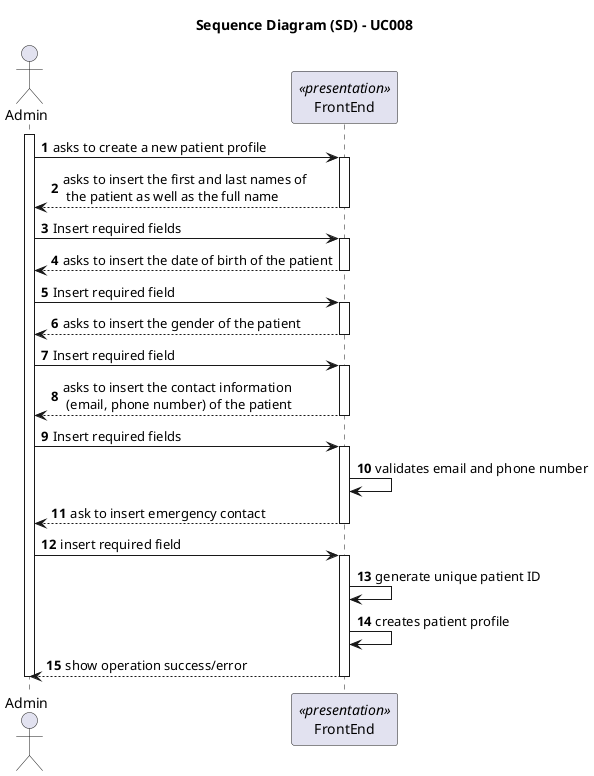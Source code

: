 

@startuml
skinparam packageStyle rectangle
skinparam shadowing false
skinparam linetype polyline
autonumber

skinparam classAttributeIconSize 0

title Sequence Diagram (SD) - UC008

actor Admin as ADM
participant FrontEnd as FE <<presentation>>


activate ADM

    ADM -> FE: asks to create a new patient profile

    activate FE

        FE --> ADM: asks to insert the first and last names of\n the patient as well as the full name
    deactivate FE

    ADM -> FE : Insert required fields
    activate FE

        FE --> ADM: asks to insert the date of birth of the patient
    deactivate FE

    ADM -> FE : Insert required field
    activate FE

        FE --> ADM: asks to insert the gender of the patient
    deactivate FE

    ADM -> FE : Insert required field
    activate FE

        FE --> ADM: asks to insert the contact information\n (email, phone number) of the patient
    deactivate FE

    ADM -> FE : Insert required fields
    activate FE

        FE -> FE: validates email and phone number

    FE --> ADM: ask to insert emergency contact
    deactivate FE

    ADM -> FE: insert required field
    activate FE

        FE -> FE: generate unique patient ID
        FE -> FE: creates patient profile
        FE --> ADM: show operation success/error
    deactivate FE


deactivate ADM


@enduml